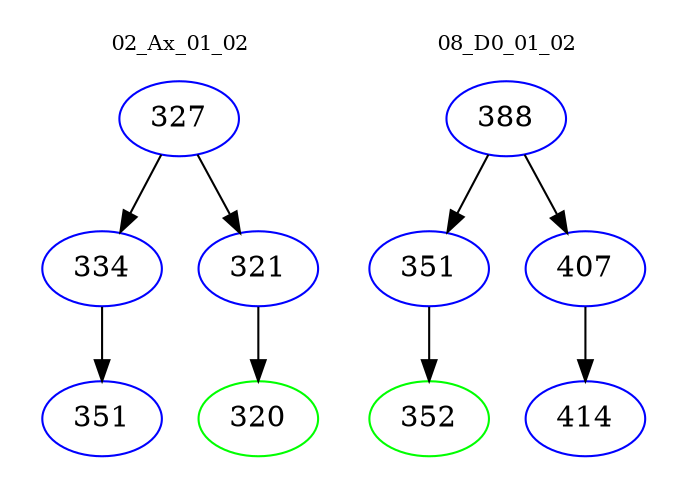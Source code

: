 digraph{
subgraph cluster_0 {
color = white
label = "02_Ax_01_02";
fontsize=10;
T0_327 [label="327", color="blue"]
T0_327 -> T0_334 [color="black"]
T0_334 [label="334", color="blue"]
T0_334 -> T0_351 [color="black"]
T0_351 [label="351", color="blue"]
T0_327 -> T0_321 [color="black"]
T0_321 [label="321", color="blue"]
T0_321 -> T0_320 [color="black"]
T0_320 [label="320", color="green"]
}
subgraph cluster_1 {
color = white
label = "08_D0_01_02";
fontsize=10;
T1_388 [label="388", color="blue"]
T1_388 -> T1_351 [color="black"]
T1_351 [label="351", color="blue"]
T1_351 -> T1_352 [color="black"]
T1_352 [label="352", color="green"]
T1_388 -> T1_407 [color="black"]
T1_407 [label="407", color="blue"]
T1_407 -> T1_414 [color="black"]
T1_414 [label="414", color="blue"]
}
}
